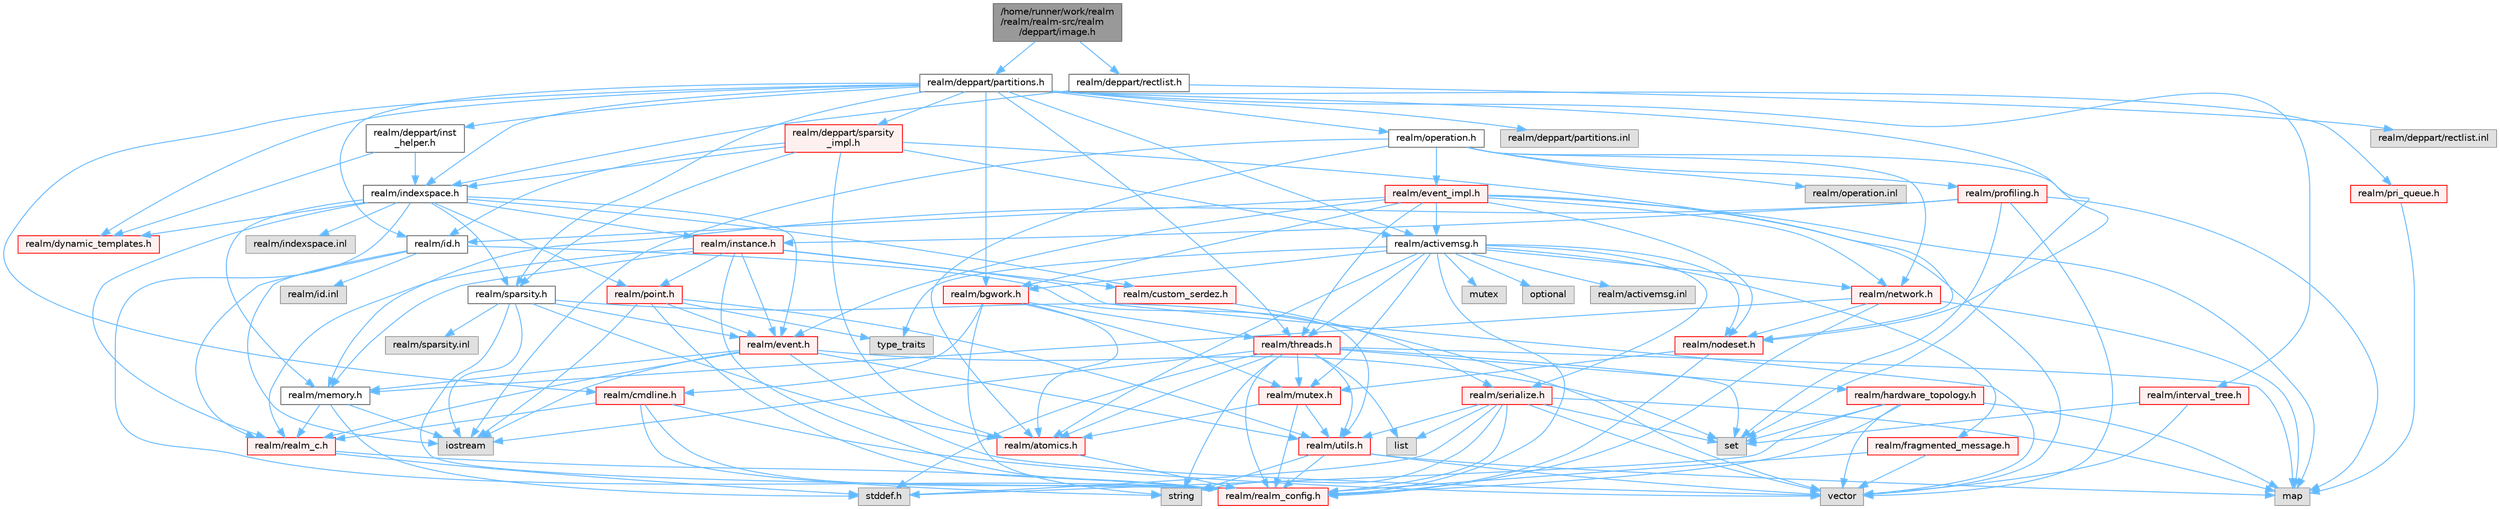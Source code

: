 digraph "/home/runner/work/realm/realm/realm-src/realm/deppart/image.h"
{
 // LATEX_PDF_SIZE
  bgcolor="transparent";
  edge [fontname=Helvetica,fontsize=10,labelfontname=Helvetica,labelfontsize=10];
  node [fontname=Helvetica,fontsize=10,shape=box,height=0.2,width=0.4];
  Node1 [id="Node000001",label="/home/runner/work/realm\l/realm/realm-src/realm\l/deppart/image.h",height=0.2,width=0.4,color="gray40", fillcolor="grey60", style="filled", fontcolor="black",tooltip=" "];
  Node1 -> Node2 [id="edge1_Node000001_Node000002",color="steelblue1",style="solid",tooltip=" "];
  Node2 [id="Node000002",label="realm/deppart/partitions.h",height=0.2,width=0.4,color="grey40", fillcolor="white", style="filled",URL="$partitions_8h.html",tooltip=" "];
  Node2 -> Node3 [id="edge2_Node000002_Node000003",color="steelblue1",style="solid",tooltip=" "];
  Node3 [id="Node000003",label="realm/indexspace.h",height=0.2,width=0.4,color="grey40", fillcolor="white", style="filled",URL="$indexspace_8h.html",tooltip=" "];
  Node3 -> Node4 [id="edge3_Node000003_Node000004",color="steelblue1",style="solid",tooltip=" "];
  Node4 [id="Node000004",label="realm/event.h",height=0.2,width=0.4,color="red", fillcolor="#FFF0F0", style="filled",URL="$event_8h.html",tooltip=" "];
  Node4 -> Node5 [id="edge4_Node000004_Node000005",color="steelblue1",style="solid",tooltip=" "];
  Node5 [id="Node000005",label="realm/realm_c.h",height=0.2,width=0.4,color="red", fillcolor="#FFF0F0", style="filled",URL="$realm__c_8h.html",tooltip=" "];
  Node5 -> Node6 [id="edge5_Node000005_Node000006",color="steelblue1",style="solid",tooltip=" "];
  Node6 [id="Node000006",label="realm/realm_config.h",height=0.2,width=0.4,color="red", fillcolor="#FFF0F0", style="filled",URL="$realm__config_8h.html",tooltip=" "];
  Node5 -> Node9 [id="edge6_Node000005_Node000009",color="steelblue1",style="solid",tooltip=" "];
  Node9 [id="Node000009",label="stddef.h",height=0.2,width=0.4,color="grey60", fillcolor="#E0E0E0", style="filled",tooltip=" "];
  Node4 -> Node11 [id="edge7_Node000004_Node000011",color="steelblue1",style="solid",tooltip=" "];
  Node11 [id="Node000011",label="realm/utils.h",height=0.2,width=0.4,color="red", fillcolor="#FFF0F0", style="filled",URL="$utils_8h.html",tooltip=" "];
  Node11 -> Node6 [id="edge8_Node000011_Node000006",color="steelblue1",style="solid",tooltip=" "];
  Node11 -> Node12 [id="edge9_Node000011_Node000012",color="steelblue1",style="solid",tooltip=" "];
  Node12 [id="Node000012",label="string",height=0.2,width=0.4,color="grey60", fillcolor="#E0E0E0", style="filled",tooltip=" "];
  Node11 -> Node14 [id="edge10_Node000011_Node000014",color="steelblue1",style="solid",tooltip=" "];
  Node14 [id="Node000014",label="vector",height=0.2,width=0.4,color="grey60", fillcolor="#E0E0E0", style="filled",tooltip=" "];
  Node11 -> Node15 [id="edge11_Node000011_Node000015",color="steelblue1",style="solid",tooltip=" "];
  Node15 [id="Node000015",label="map",height=0.2,width=0.4,color="grey60", fillcolor="#E0E0E0", style="filled",tooltip=" "];
  Node4 -> Node20 [id="edge12_Node000004_Node000020",color="steelblue1",style="solid",tooltip=" "];
  Node20 [id="Node000020",label="realm/memory.h",height=0.2,width=0.4,color="grey40", fillcolor="white", style="filled",URL="$memory_8h.html",tooltip=" "];
  Node20 -> Node5 [id="edge13_Node000020_Node000005",color="steelblue1",style="solid",tooltip=" "];
  Node20 -> Node9 [id="edge14_Node000020_Node000009",color="steelblue1",style="solid",tooltip=" "];
  Node20 -> Node21 [id="edge15_Node000020_Node000021",color="steelblue1",style="solid",tooltip=" "];
  Node21 [id="Node000021",label="iostream",height=0.2,width=0.4,color="grey60", fillcolor="#E0E0E0", style="filled",tooltip=" "];
  Node4 -> Node14 [id="edge16_Node000004_Node000014",color="steelblue1",style="solid",tooltip=" "];
  Node4 -> Node22 [id="edge17_Node000004_Node000022",color="steelblue1",style="solid",tooltip=" "];
  Node22 [id="Node000022",label="set",height=0.2,width=0.4,color="grey60", fillcolor="#E0E0E0", style="filled",tooltip=" "];
  Node4 -> Node21 [id="edge18_Node000004_Node000021",color="steelblue1",style="solid",tooltip=" "];
  Node3 -> Node20 [id="edge19_Node000003_Node000020",color="steelblue1",style="solid",tooltip=" "];
  Node3 -> Node24 [id="edge20_Node000003_Node000024",color="steelblue1",style="solid",tooltip=" "];
  Node24 [id="Node000024",label="realm/point.h",height=0.2,width=0.4,color="red", fillcolor="#FFF0F0", style="filled",URL="$point_8h.html",tooltip=" "];
  Node24 -> Node6 [id="edge21_Node000024_Node000006",color="steelblue1",style="solid",tooltip=" "];
  Node24 -> Node4 [id="edge22_Node000024_Node000004",color="steelblue1",style="solid",tooltip=" "];
  Node24 -> Node11 [id="edge23_Node000024_Node000011",color="steelblue1",style="solid",tooltip=" "];
  Node24 -> Node21 [id="edge24_Node000024_Node000021",color="steelblue1",style="solid",tooltip=" "];
  Node24 -> Node25 [id="edge25_Node000024_Node000025",color="steelblue1",style="solid",tooltip=" "];
  Node25 [id="Node000025",label="type_traits",height=0.2,width=0.4,color="grey60", fillcolor="#E0E0E0", style="filled",tooltip=" "];
  Node3 -> Node27 [id="edge26_Node000003_Node000027",color="steelblue1",style="solid",tooltip=" "];
  Node27 [id="Node000027",label="realm/instance.h",height=0.2,width=0.4,color="red", fillcolor="#FFF0F0", style="filled",URL="$instance_8h.html",tooltip=" "];
  Node27 -> Node6 [id="edge27_Node000027_Node000006",color="steelblue1",style="solid",tooltip=" "];
  Node27 -> Node5 [id="edge28_Node000027_Node000005",color="steelblue1",style="solid",tooltip=" "];
  Node27 -> Node4 [id="edge29_Node000027_Node000004",color="steelblue1",style="solid",tooltip=" "];
  Node27 -> Node20 [id="edge30_Node000027_Node000020",color="steelblue1",style="solid",tooltip=" "];
  Node27 -> Node24 [id="edge31_Node000027_Node000024",color="steelblue1",style="solid",tooltip=" "];
  Node27 -> Node30 [id="edge32_Node000027_Node000030",color="steelblue1",style="solid",tooltip=" "];
  Node30 [id="Node000030",label="realm/custom_serdez.h",height=0.2,width=0.4,color="red", fillcolor="#FFF0F0", style="filled",URL="$custom__serdez_8h.html",tooltip=" "];
  Node30 -> Node31 [id="edge33_Node000030_Node000031",color="steelblue1",style="solid",tooltip=" "];
  Node31 [id="Node000031",label="realm/serialize.h",height=0.2,width=0.4,color="red", fillcolor="#FFF0F0", style="filled",URL="$serialize_8h.html",tooltip=" "];
  Node31 -> Node6 [id="edge34_Node000031_Node000006",color="steelblue1",style="solid",tooltip=" "];
  Node31 -> Node11 [id="edge35_Node000031_Node000011",color="steelblue1",style="solid",tooltip=" "];
  Node31 -> Node9 [id="edge36_Node000031_Node000009",color="steelblue1",style="solid",tooltip=" "];
  Node31 -> Node14 [id="edge37_Node000031_Node000014",color="steelblue1",style="solid",tooltip=" "];
  Node31 -> Node34 [id="edge38_Node000031_Node000034",color="steelblue1",style="solid",tooltip=" "];
  Node34 [id="Node000034",label="list",height=0.2,width=0.4,color="grey60", fillcolor="#E0E0E0", style="filled",tooltip=" "];
  Node31 -> Node22 [id="edge39_Node000031_Node000022",color="steelblue1",style="solid",tooltip=" "];
  Node31 -> Node15 [id="edge40_Node000031_Node000015",color="steelblue1",style="solid",tooltip=" "];
  Node31 -> Node12 [id="edge41_Node000031_Node000012",color="steelblue1",style="solid",tooltip=" "];
  Node27 -> Node14 [id="edge42_Node000027_Node000014",color="steelblue1",style="solid",tooltip=" "];
  Node3 -> Node5 [id="edge43_Node000003_Node000005",color="steelblue1",style="solid",tooltip=" "];
  Node3 -> Node6 [id="edge44_Node000003_Node000006",color="steelblue1",style="solid",tooltip=" "];
  Node3 -> Node40 [id="edge45_Node000003_Node000040",color="steelblue1",style="solid",tooltip=" "];
  Node40 [id="Node000040",label="realm/sparsity.h",height=0.2,width=0.4,color="grey40", fillcolor="white", style="filled",URL="$sparsity_8h.html",tooltip=" "];
  Node40 -> Node6 [id="edge46_Node000040_Node000006",color="steelblue1",style="solid",tooltip=" "];
  Node40 -> Node4 [id="edge47_Node000040_Node000004",color="steelblue1",style="solid",tooltip=" "];
  Node40 -> Node41 [id="edge48_Node000040_Node000041",color="steelblue1",style="solid",tooltip=" "];
  Node41 [id="Node000041",label="realm/atomics.h",height=0.2,width=0.4,color="red", fillcolor="#FFF0F0", style="filled",URL="$atomics_8h.html",tooltip=" "];
  Node41 -> Node6 [id="edge49_Node000041_Node000006",color="steelblue1",style="solid",tooltip=" "];
  Node40 -> Node21 [id="edge50_Node000040_Node000021",color="steelblue1",style="solid",tooltip=" "];
  Node40 -> Node14 [id="edge51_Node000040_Node000014",color="steelblue1",style="solid",tooltip=" "];
  Node40 -> Node44 [id="edge52_Node000040_Node000044",color="steelblue1",style="solid",tooltip=" "];
  Node44 [id="Node000044",label="realm/sparsity.inl",height=0.2,width=0.4,color="grey60", fillcolor="#E0E0E0", style="filled",tooltip=" "];
  Node3 -> Node45 [id="edge53_Node000003_Node000045",color="steelblue1",style="solid",tooltip=" "];
  Node45 [id="Node000045",label="realm/dynamic_templates.h",height=0.2,width=0.4,color="red", fillcolor="#FFF0F0", style="filled",URL="$dynamic__templates_8h.html",tooltip=" "];
  Node3 -> Node30 [id="edge54_Node000003_Node000030",color="steelblue1",style="solid",tooltip=" "];
  Node3 -> Node47 [id="edge55_Node000003_Node000047",color="steelblue1",style="solid",tooltip=" "];
  Node47 [id="Node000047",label="realm/indexspace.inl",height=0.2,width=0.4,color="grey60", fillcolor="#E0E0E0", style="filled",tooltip=" "];
  Node2 -> Node40 [id="edge56_Node000002_Node000040",color="steelblue1",style="solid",tooltip=" "];
  Node2 -> Node48 [id="edge57_Node000002_Node000048",color="steelblue1",style="solid",tooltip=" "];
  Node48 [id="Node000048",label="realm/activemsg.h",height=0.2,width=0.4,color="grey40", fillcolor="white", style="filled",URL="$activemsg_8h.html",tooltip=" "];
  Node48 -> Node6 [id="edge58_Node000048_Node000006",color="steelblue1",style="solid",tooltip=" "];
  Node48 -> Node49 [id="edge59_Node000048_Node000049",color="steelblue1",style="solid",tooltip=" "];
  Node49 [id="Node000049",label="realm/fragmented_message.h",height=0.2,width=0.4,color="red", fillcolor="#FFF0F0", style="filled",URL="$fragmented__message_8h.html",tooltip="Helper utility for reconstructing large ActiveMessages that were split into multiple network packets."];
  Node49 -> Node6 [id="edge60_Node000049_Node000006",color="steelblue1",style="solid",tooltip=" "];
  Node49 -> Node14 [id="edge61_Node000049_Node000014",color="steelblue1",style="solid",tooltip=" "];
  Node48 -> Node51 [id="edge62_Node000048_Node000051",color="steelblue1",style="solid",tooltip=" "];
  Node51 [id="Node000051",label="realm/mutex.h",height=0.2,width=0.4,color="red", fillcolor="#FFF0F0", style="filled",URL="$mutex_8h.html",tooltip=" "];
  Node51 -> Node6 [id="edge63_Node000051_Node000006",color="steelblue1",style="solid",tooltip=" "];
  Node51 -> Node11 [id="edge64_Node000051_Node000011",color="steelblue1",style="solid",tooltip=" "];
  Node51 -> Node41 [id="edge65_Node000051_Node000041",color="steelblue1",style="solid",tooltip=" "];
  Node48 -> Node31 [id="edge66_Node000048_Node000031",color="steelblue1",style="solid",tooltip=" "];
  Node48 -> Node53 [id="edge67_Node000048_Node000053",color="steelblue1",style="solid",tooltip=" "];
  Node53 [id="Node000053",label="realm/nodeset.h",height=0.2,width=0.4,color="red", fillcolor="#FFF0F0", style="filled",URL="$nodeset_8h.html",tooltip=" "];
  Node53 -> Node6 [id="edge68_Node000053_Node000006",color="steelblue1",style="solid",tooltip=" "];
  Node53 -> Node51 [id="edge69_Node000053_Node000051",color="steelblue1",style="solid",tooltip=" "];
  Node48 -> Node56 [id="edge70_Node000048_Node000056",color="steelblue1",style="solid",tooltip=" "];
  Node56 [id="Node000056",label="realm/network.h",height=0.2,width=0.4,color="red", fillcolor="#FFF0F0", style="filled",URL="$network_8h.html",tooltip=" "];
  Node56 -> Node6 [id="edge71_Node000056_Node000006",color="steelblue1",style="solid",tooltip=" "];
  Node56 -> Node53 [id="edge72_Node000056_Node000053",color="steelblue1",style="solid",tooltip=" "];
  Node56 -> Node20 [id="edge73_Node000056_Node000020",color="steelblue1",style="solid",tooltip=" "];
  Node56 -> Node15 [id="edge74_Node000056_Node000015",color="steelblue1",style="solid",tooltip=" "];
  Node48 -> Node41 [id="edge75_Node000048_Node000041",color="steelblue1",style="solid",tooltip=" "];
  Node48 -> Node62 [id="edge76_Node000048_Node000062",color="steelblue1",style="solid",tooltip=" "];
  Node62 [id="Node000062",label="realm/threads.h",height=0.2,width=0.4,color="red", fillcolor="#FFF0F0", style="filled",URL="$threads_8h.html",tooltip=" "];
  Node62 -> Node6 [id="edge77_Node000062_Node000006",color="steelblue1",style="solid",tooltip=" "];
  Node62 -> Node51 [id="edge78_Node000062_Node000051",color="steelblue1",style="solid",tooltip=" "];
  Node62 -> Node41 [id="edge79_Node000062_Node000041",color="steelblue1",style="solid",tooltip=" "];
  Node62 -> Node11 [id="edge80_Node000062_Node000011",color="steelblue1",style="solid",tooltip=" "];
  Node62 -> Node63 [id="edge81_Node000062_Node000063",color="steelblue1",style="solid",tooltip=" "];
  Node63 [id="Node000063",label="realm/hardware_topology.h",height=0.2,width=0.4,color="red", fillcolor="#FFF0F0", style="filled",URL="$hardware__topology_8h.html",tooltip=" "];
  Node63 -> Node6 [id="edge82_Node000063_Node000006",color="steelblue1",style="solid",tooltip=" "];
  Node63 -> Node9 [id="edge83_Node000063_Node000009",color="steelblue1",style="solid",tooltip=" "];
  Node63 -> Node22 [id="edge84_Node000063_Node000022",color="steelblue1",style="solid",tooltip=" "];
  Node63 -> Node15 [id="edge85_Node000063_Node000015",color="steelblue1",style="solid",tooltip=" "];
  Node63 -> Node14 [id="edge86_Node000063_Node000014",color="steelblue1",style="solid",tooltip=" "];
  Node62 -> Node9 [id="edge87_Node000062_Node000009",color="steelblue1",style="solid",tooltip=" "];
  Node62 -> Node12 [id="edge88_Node000062_Node000012",color="steelblue1",style="solid",tooltip=" "];
  Node62 -> Node34 [id="edge89_Node000062_Node000034",color="steelblue1",style="solid",tooltip=" "];
  Node62 -> Node22 [id="edge90_Node000062_Node000022",color="steelblue1",style="solid",tooltip=" "];
  Node62 -> Node15 [id="edge91_Node000062_Node000015",color="steelblue1",style="solid",tooltip=" "];
  Node62 -> Node21 [id="edge92_Node000062_Node000021",color="steelblue1",style="solid",tooltip=" "];
  Node48 -> Node67 [id="edge93_Node000048_Node000067",color="steelblue1",style="solid",tooltip=" "];
  Node67 [id="Node000067",label="realm/bgwork.h",height=0.2,width=0.4,color="red", fillcolor="#FFF0F0", style="filled",URL="$bgwork_8h.html",tooltip=" "];
  Node67 -> Node41 [id="edge94_Node000067_Node000041",color="steelblue1",style="solid",tooltip=" "];
  Node67 -> Node62 [id="edge95_Node000067_Node000062",color="steelblue1",style="solid",tooltip=" "];
  Node67 -> Node51 [id="edge96_Node000067_Node000051",color="steelblue1",style="solid",tooltip=" "];
  Node67 -> Node68 [id="edge97_Node000067_Node000068",color="steelblue1",style="solid",tooltip=" "];
  Node68 [id="Node000068",label="realm/cmdline.h",height=0.2,width=0.4,color="red", fillcolor="#FFF0F0", style="filled",URL="$cmdline_8h.html",tooltip=" "];
  Node68 -> Node6 [id="edge98_Node000068_Node000006",color="steelblue1",style="solid",tooltip=" "];
  Node68 -> Node5 [id="edge99_Node000068_Node000005",color="steelblue1",style="solid",tooltip=" "];
  Node68 -> Node14 [id="edge100_Node000068_Node000014",color="steelblue1",style="solid",tooltip=" "];
  Node68 -> Node12 [id="edge101_Node000068_Node000012",color="steelblue1",style="solid",tooltip=" "];
  Node67 -> Node12 [id="edge102_Node000067_Node000012",color="steelblue1",style="solid",tooltip=" "];
  Node48 -> Node25 [id="edge103_Node000048_Node000025",color="steelblue1",style="solid",tooltip=" "];
  Node48 -> Node72 [id="edge104_Node000048_Node000072",color="steelblue1",style="solid",tooltip=" "];
  Node72 [id="Node000072",label="mutex",height=0.2,width=0.4,color="grey60", fillcolor="#E0E0E0", style="filled",tooltip=" "];
  Node48 -> Node73 [id="edge105_Node000048_Node000073",color="steelblue1",style="solid",tooltip=" "];
  Node73 [id="Node000073",label="optional",height=0.2,width=0.4,color="grey60", fillcolor="#E0E0E0", style="filled",tooltip=" "];
  Node48 -> Node74 [id="edge106_Node000048_Node000074",color="steelblue1",style="solid",tooltip=" "];
  Node74 [id="Node000074",label="realm/activemsg.inl",height=0.2,width=0.4,color="grey60", fillcolor="#E0E0E0", style="filled",tooltip=" "];
  Node2 -> Node75 [id="edge107_Node000002_Node000075",color="steelblue1",style="solid",tooltip=" "];
  Node75 [id="Node000075",label="realm/id.h",height=0.2,width=0.4,color="grey40", fillcolor="white", style="filled",URL="$id_8h.html",tooltip=" "];
  Node75 -> Node5 [id="edge108_Node000075_Node000005",color="steelblue1",style="solid",tooltip=" "];
  Node75 -> Node11 [id="edge109_Node000075_Node000011",color="steelblue1",style="solid",tooltip=" "];
  Node75 -> Node21 [id="edge110_Node000075_Node000021",color="steelblue1",style="solid",tooltip=" "];
  Node75 -> Node76 [id="edge111_Node000075_Node000076",color="steelblue1",style="solid",tooltip=" "];
  Node76 [id="Node000076",label="realm/id.inl",height=0.2,width=0.4,color="grey60", fillcolor="#E0E0E0", style="filled",tooltip=" "];
  Node2 -> Node77 [id="edge112_Node000002_Node000077",color="steelblue1",style="solid",tooltip=" "];
  Node77 [id="Node000077",label="realm/operation.h",height=0.2,width=0.4,color="grey40", fillcolor="white", style="filled",URL="$operation_8h.html",tooltip=" "];
  Node77 -> Node78 [id="edge113_Node000077_Node000078",color="steelblue1",style="solid",tooltip=" "];
  Node78 [id="Node000078",label="realm/profiling.h",height=0.2,width=0.4,color="red", fillcolor="#FFF0F0", style="filled",URL="$profiling_8h.html",tooltip=" "];
  Node78 -> Node14 [id="edge114_Node000078_Node000014",color="steelblue1",style="solid",tooltip=" "];
  Node78 -> Node22 [id="edge115_Node000078_Node000022",color="steelblue1",style="solid",tooltip=" "];
  Node78 -> Node15 [id="edge116_Node000078_Node000015",color="steelblue1",style="solid",tooltip=" "];
  Node78 -> Node20 [id="edge117_Node000078_Node000020",color="steelblue1",style="solid",tooltip=" "];
  Node78 -> Node27 [id="edge118_Node000078_Node000027",color="steelblue1",style="solid",tooltip=" "];
  Node77 -> Node82 [id="edge119_Node000077_Node000082",color="steelblue1",style="solid",tooltip=" "];
  Node82 [id="Node000082",label="realm/event_impl.h",height=0.2,width=0.4,color="red", fillcolor="#FFF0F0", style="filled",URL="$event__impl_8h.html",tooltip=" "];
  Node82 -> Node4 [id="edge120_Node000082_Node000004",color="steelblue1",style="solid",tooltip=" "];
  Node82 -> Node75 [id="edge121_Node000082_Node000075",color="steelblue1",style="solid",tooltip=" "];
  Node82 -> Node53 [id="edge122_Node000082_Node000053",color="steelblue1",style="solid",tooltip=" "];
  Node82 -> Node56 [id="edge123_Node000082_Node000056",color="steelblue1",style="solid",tooltip=" "];
  Node82 -> Node48 [id="edge124_Node000082_Node000048",color="steelblue1",style="solid",tooltip=" "];
  Node82 -> Node62 [id="edge125_Node000082_Node000062",color="steelblue1",style="solid",tooltip=" "];
  Node82 -> Node67 [id="edge126_Node000082_Node000067",color="steelblue1",style="solid",tooltip=" "];
  Node82 -> Node14 [id="edge127_Node000082_Node000014",color="steelblue1",style="solid",tooltip=" "];
  Node82 -> Node15 [id="edge128_Node000082_Node000015",color="steelblue1",style="solid",tooltip=" "];
  Node77 -> Node41 [id="edge129_Node000077_Node000041",color="steelblue1",style="solid",tooltip=" "];
  Node77 -> Node56 [id="edge130_Node000077_Node000056",color="steelblue1",style="solid",tooltip=" "];
  Node77 -> Node22 [id="edge131_Node000077_Node000022",color="steelblue1",style="solid",tooltip=" "];
  Node77 -> Node21 [id="edge132_Node000077_Node000021",color="steelblue1",style="solid",tooltip=" "];
  Node77 -> Node93 [id="edge133_Node000077_Node000093",color="steelblue1",style="solid",tooltip=" "];
  Node93 [id="Node000093",label="realm/operation.inl",height=0.2,width=0.4,color="grey60", fillcolor="#E0E0E0", style="filled",tooltip=" "];
  Node2 -> Node62 [id="edge134_Node000002_Node000062",color="steelblue1",style="solid",tooltip=" "];
  Node2 -> Node68 [id="edge135_Node000002_Node000068",color="steelblue1",style="solid",tooltip=" "];
  Node2 -> Node94 [id="edge136_Node000002_Node000094",color="steelblue1",style="solid",tooltip=" "];
  Node94 [id="Node000094",label="realm/pri_queue.h",height=0.2,width=0.4,color="red", fillcolor="#FFF0F0", style="filled",URL="$pri__queue_8h.html",tooltip=" "];
  Node94 -> Node15 [id="edge137_Node000094_Node000015",color="steelblue1",style="solid",tooltip=" "];
  Node2 -> Node53 [id="edge138_Node000002_Node000053",color="steelblue1",style="solid",tooltip=" "];
  Node2 -> Node98 [id="edge139_Node000002_Node000098",color="steelblue1",style="solid",tooltip=" "];
  Node98 [id="Node000098",label="realm/interval_tree.h",height=0.2,width=0.4,color="red", fillcolor="#FFF0F0", style="filled",URL="$interval__tree_8h.html",tooltip=" "];
  Node98 -> Node14 [id="edge140_Node000098_Node000014",color="steelblue1",style="solid",tooltip=" "];
  Node98 -> Node22 [id="edge141_Node000098_Node000022",color="steelblue1",style="solid",tooltip=" "];
  Node2 -> Node45 [id="edge142_Node000002_Node000045",color="steelblue1",style="solid",tooltip=" "];
  Node2 -> Node100 [id="edge143_Node000002_Node000100",color="steelblue1",style="solid",tooltip=" "];
  Node100 [id="Node000100",label="realm/deppart/sparsity\l_impl.h",height=0.2,width=0.4,color="red", fillcolor="#FFF0F0", style="filled",URL="$sparsity__impl_8h.html",tooltip=" "];
  Node100 -> Node3 [id="edge144_Node000100_Node000003",color="steelblue1",style="solid",tooltip=" "];
  Node100 -> Node40 [id="edge145_Node000100_Node000040",color="steelblue1",style="solid",tooltip=" "];
  Node100 -> Node75 [id="edge146_Node000100_Node000075",color="steelblue1",style="solid",tooltip=" "];
  Node100 -> Node48 [id="edge147_Node000100_Node000048",color="steelblue1",style="solid",tooltip=" "];
  Node100 -> Node53 [id="edge148_Node000100_Node000053",color="steelblue1",style="solid",tooltip=" "];
  Node100 -> Node41 [id="edge149_Node000100_Node000041",color="steelblue1",style="solid",tooltip=" "];
  Node2 -> Node104 [id="edge150_Node000002_Node000104",color="steelblue1",style="solid",tooltip=" "];
  Node104 [id="Node000104",label="realm/deppart/inst\l_helper.h",height=0.2,width=0.4,color="grey40", fillcolor="white", style="filled",URL="$inst__helper_8h.html",tooltip=" "];
  Node104 -> Node3 [id="edge151_Node000104_Node000003",color="steelblue1",style="solid",tooltip=" "];
  Node104 -> Node45 [id="edge152_Node000104_Node000045",color="steelblue1",style="solid",tooltip=" "];
  Node2 -> Node67 [id="edge153_Node000002_Node000067",color="steelblue1",style="solid",tooltip=" "];
  Node2 -> Node105 [id="edge154_Node000002_Node000105",color="steelblue1",style="solid",tooltip=" "];
  Node105 [id="Node000105",label="realm/deppart/partitions.inl",height=0.2,width=0.4,color="grey60", fillcolor="#E0E0E0", style="filled",tooltip=" "];
  Node1 -> Node106 [id="edge155_Node000001_Node000106",color="steelblue1",style="solid",tooltip=" "];
  Node106 [id="Node000106",label="realm/deppart/rectlist.h",height=0.2,width=0.4,color="grey40", fillcolor="white", style="filled",URL="$rectlist_8h.html",tooltip=" "];
  Node106 -> Node3 [id="edge156_Node000106_Node000003",color="steelblue1",style="solid",tooltip=" "];
  Node106 -> Node107 [id="edge157_Node000106_Node000107",color="steelblue1",style="solid",tooltip=" "];
  Node107 [id="Node000107",label="realm/deppart/rectlist.inl",height=0.2,width=0.4,color="grey60", fillcolor="#E0E0E0", style="filled",tooltip=" "];
}
